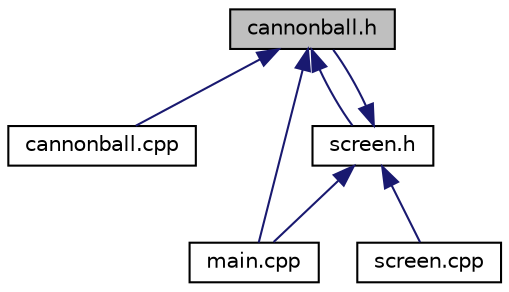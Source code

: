 digraph "cannonball.h"
{
  edge [fontname="Helvetica",fontsize="10",labelfontname="Helvetica",labelfontsize="10"];
  node [fontname="Helvetica",fontsize="10",shape=record];
  Node12 [label="cannonball.h",height=0.2,width=0.4,color="black", fillcolor="grey75", style="filled", fontcolor="black"];
  Node12 -> Node13 [dir="back",color="midnightblue",fontsize="10",style="solid",fontname="Helvetica"];
  Node13 [label="cannonball.cpp",height=0.2,width=0.4,color="black", fillcolor="white", style="filled",URL="$dd/dad/a00005.html"];
  Node12 -> Node14 [dir="back",color="midnightblue",fontsize="10",style="solid",fontname="Helvetica"];
  Node14 [label="screen.h",height=0.2,width=0.4,color="black", fillcolor="white", style="filled",URL="$d6/d5b/a00026.html"];
  Node14 -> Node12 [dir="back",color="midnightblue",fontsize="10",style="solid",fontname="Helvetica"];
  Node14 -> Node15 [dir="back",color="midnightblue",fontsize="10",style="solid",fontname="Helvetica"];
  Node15 [label="main.cpp",height=0.2,width=0.4,color="black", fillcolor="white", style="filled",URL="$db/db2/a00020.html"];
  Node14 -> Node16 [dir="back",color="midnightblue",fontsize="10",style="solid",fontname="Helvetica"];
  Node16 [label="screen.cpp",height=0.2,width=0.4,color="black", fillcolor="white", style="filled",URL="$d3/d52/a00023.html"];
  Node12 -> Node15 [dir="back",color="midnightblue",fontsize="10",style="solid",fontname="Helvetica"];
}

